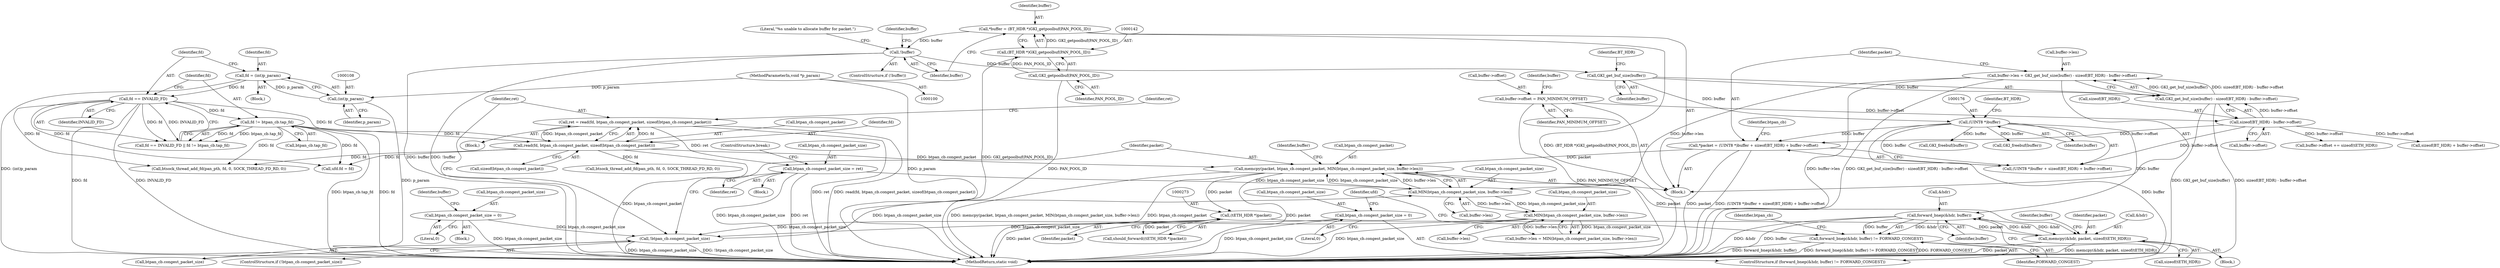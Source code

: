 digraph "0_Android_472271b153c5dc53c28beac55480a8d8434b2d5c_24@pointer" {
"1000297" [label="(Call,forward_bnep(&hdr, buffer))"];
"1000277" [label="(Call,memcpy(&hdr, packet, sizeof(tETH_HDR)))"];
"1000297" [label="(Call,forward_bnep(&hdr, buffer))"];
"1000175" [label="(Call,(UINT8 *)buffer)"];
"1000163" [label="(Call,GKI_get_buf_size(buffer))"];
"1000146" [label="(Call,!buffer)"];
"1000139" [label="(Call,*buffer = (BT_HDR *)GKI_getpoolbuf(PAN_POOL_ID))"];
"1000141" [label="(Call,(BT_HDR *)GKI_getpoolbuf(PAN_POOL_ID))"];
"1000143" [label="(Call,GKI_getpoolbuf(PAN_POOL_ID))"];
"1000272" [label="(Call,(tETH_HDR *)packet)"];
"1000240" [label="(Call,memcpy(packet, btpan_cb.congest_packet, MIN(btpan_cb.congest_packet_size, buffer->len)))"];
"1000172" [label="(Call,*packet = (UINT8 *)buffer + sizeof(BT_HDR) + buffer->offset)"];
"1000165" [label="(Call,sizeof(BT_HDR) - buffer->offset)"];
"1000153" [label="(Call,buffer->offset = PAN_MINIMUM_OFFSET)"];
"1000193" [label="(Call,read(fd, btpan_cb.congest_packet, sizeof(btpan_cb.congest_packet)))"];
"1000112" [label="(Call,fd == INVALID_FD)"];
"1000105" [label="(Call,fd = (int)p_param)"];
"1000107" [label="(Call,(int)p_param)"];
"1000101" [label="(MethodParameterIn,void *p_param)"];
"1000115" [label="(Call,fd != btpan_cb.tap_fd)"];
"1000245" [label="(Call,MIN(btpan_cb.congest_packet_size, buffer->len))"];
"1000185" [label="(Call,!btpan_cb.congest_packet_size)"];
"1000302" [label="(Call,btpan_cb.congest_packet_size = 0)"];
"1000315" [label="(Call,btpan_cb.congest_packet_size = 0)"];
"1000256" [label="(Call,MIN(btpan_cb.congest_packet_size, buffer->len))"];
"1000234" [label="(Call,btpan_cb.congest_packet_size = ret)"];
"1000191" [label="(Call,ret = read(fd, btpan_cb.congest_packet, sizeof(btpan_cb.congest_packet)))"];
"1000158" [label="(Call,buffer->len = GKI_get_buf_size(buffer) - sizeof(BT_HDR) - buffer->offset)"];
"1000162" [label="(Call,GKI_get_buf_size(buffer) - sizeof(BT_HDR) - buffer->offset)"];
"1000296" [label="(Call,forward_bnep(&hdr, buffer) != FORWARD_CONGEST)"];
"1000242" [label="(Call,btpan_cb.congest_packet)"];
"1000315" [label="(Call,btpan_cb.congest_packet_size = 0)"];
"1000186" [label="(Call,btpan_cb.congest_packet_size)"];
"1000257" [label="(Call,btpan_cb.congest_packet_size)"];
"1000137" [label="(Block,)"];
"1000301" [label="(Identifier,FORWARD_CONGEST)"];
"1000277" [label="(Call,memcpy(&hdr, packet, sizeof(tETH_HDR)))"];
"1000141" [label="(Call,(BT_HDR *)GKI_getpoolbuf(PAN_POOL_ID))"];
"1000117" [label="(Call,btpan_cb.tap_fd)"];
"1000271" [label="(Call,should_forward((tETH_HDR *)packet))"];
"1000146" [label="(Call,!buffer)"];
"1000178" [label="(Call,sizeof(BT_HDR) + buffer->offset)"];
"1000240" [label="(Call,memcpy(packet, btpan_cb.congest_packet, MIN(btpan_cb.congest_packet_size, buffer->len)))"];
"1000162" [label="(Call,GKI_get_buf_size(buffer) - sizeof(BT_HDR) - buffer->offset)"];
"1000304" [label="(Identifier,btpan_cb)"];
"1000275" [label="(Block,)"];
"1000241" [label="(Identifier,packet)"];
"1000116" [label="(Identifier,fd)"];
"1000195" [label="(Call,btpan_cb.congest_packet)"];
"1000154" [label="(Call,buffer->offset)"];
"1000115" [label="(Call,fd != btpan_cb.tap_fd)"];
"1000306" [label="(Literal,0)"];
"1000114" [label="(Identifier,INVALID_FD)"];
"1000145" [label="(ControlStructure,if (!buffer))"];
"1000234" [label="(Call,btpan_cb.congest_packet_size = ret)"];
"1000144" [label="(Identifier,PAN_POOL_ID)"];
"1000321" [label="(Identifier,buffer)"];
"1000319" [label="(Literal,0)"];
"1000177" [label="(Identifier,buffer)"];
"1000297" [label="(Call,forward_bnep(&hdr, buffer))"];
"1000143" [label="(Call,GKI_getpoolbuf(PAN_POOL_ID))"];
"1000167" [label="(Identifier,BT_HDR)"];
"1000256" [label="(Call,MIN(btpan_cb.congest_packet_size, buffer->len))"];
"1000252" [label="(Call,buffer->len = MIN(btpan_cb.congest_packet_size, buffer->len))"];
"1000109" [label="(Identifier,p_param)"];
"1000189" [label="(Block,)"];
"1000164" [label="(Identifier,buffer)"];
"1000160" [label="(Identifier,buffer)"];
"1000308" [label="(Block,)"];
"1000245" [label="(Call,MIN(btpan_cb.congest_packet_size, buffer->len))"];
"1000168" [label="(Call,buffer->offset)"];
"1000102" [label="(Block,)"];
"1000272" [label="(Call,(tETH_HDR *)packet)"];
"1000226" [label="(Call,btsock_thread_add_fd(pan_pth, fd, 0, SOCK_THREAD_FD_RD, 0))"];
"1000192" [label="(Identifier,ret)"];
"1000260" [label="(Call,buffer->len)"];
"1000351" [label="(Call,btsock_thread_add_fd(pan_pth, fd, 0, SOCK_THREAD_FD_RD, 0))"];
"1000296" [label="(Call,forward_bnep(&hdr, buffer) != FORWARD_CONGEST)"];
"1000285" [label="(Identifier,buffer)"];
"1000175" [label="(Call,(UINT8 *)buffer)"];
"1000224" [label="(Call,GKI_freebuf(buffer))"];
"1000281" [label="(Call,sizeof(tETH_HDR))"];
"1000249" [label="(Call,buffer->len)"];
"1000155" [label="(Identifier,buffer)"];
"1000157" [label="(Identifier,PAN_MINIMUM_OFFSET)"];
"1000303" [label="(Call,btpan_cb.congest_packet_size)"];
"1000111" [label="(Call,fd == INVALID_FD || fd != btpan_cb.tap_fd)"];
"1000204" [label="(Block,)"];
"1000101" [label="(MethodParameterIn,void *p_param)"];
"1000147" [label="(Identifier,buffer)"];
"1000289" [label="(Call,buffer->offset += sizeof(tETH_HDR))"];
"1000320" [label="(Call,GKI_freebuf(buffer))"];
"1000300" [label="(Identifier,buffer)"];
"1000153" [label="(Call,buffer->offset = PAN_MINIMUM_OFFSET)"];
"1000107" [label="(Call,(int)p_param)"];
"1000106" [label="(Identifier,fd)"];
"1000274" [label="(Identifier,packet)"];
"1000280" [label="(Identifier,packet)"];
"1000174" [label="(Call,(UINT8 *)buffer + sizeof(BT_HDR) + buffer->offset)"];
"1000150" [label="(Literal,\"%s unable to allocate buffer for packet.\")"];
"1000105" [label="(Call,fd = (int)p_param)"];
"1000158" [label="(Call,buffer->len = GKI_get_buf_size(buffer) - sizeof(BT_HDR) - buffer->offset)"];
"1000324" [label="(Identifier,ufd)"];
"1000254" [label="(Identifier,buffer)"];
"1000278" [label="(Call,&hdr)"];
"1000139" [label="(Call,*buffer = (BT_HDR *)GKI_getpoolbuf(PAN_POOL_ID))"];
"1000166" [label="(Call,sizeof(BT_HDR))"];
"1000198" [label="(Call,sizeof(btpan_cb.congest_packet))"];
"1000316" [label="(Call,btpan_cb.congest_packet_size)"];
"1000246" [label="(Call,btpan_cb.congest_packet_size)"];
"1000191" [label="(Call,ret = read(fd, btpan_cb.congest_packet, sizeof(btpan_cb.congest_packet)))"];
"1000194" [label="(Identifier,fd)"];
"1000180" [label="(Identifier,BT_HDR)"];
"1000295" [label="(ControlStructure,if (forward_bnep(&hdr, buffer) != FORWARD_CONGEST))"];
"1000140" [label="(Identifier,buffer)"];
"1000165" [label="(Call,sizeof(BT_HDR) - buffer->offset)"];
"1000113" [label="(Identifier,fd)"];
"1000184" [label="(ControlStructure,if (!btpan_cb.congest_packet_size))"];
"1000203" [label="(Identifier,ret)"];
"1000298" [label="(Call,&hdr)"];
"1000159" [label="(Call,buffer->len)"];
"1000187" [label="(Identifier,btpan_cb)"];
"1000112" [label="(Call,fd == INVALID_FD)"];
"1000163" [label="(Call,GKI_get_buf_size(buffer))"];
"1000322" [label="(Call,ufd.fd = fd)"];
"1000235" [label="(Call,btpan_cb.congest_packet_size)"];
"1000238" [label="(Identifier,ret)"];
"1000357" [label="(MethodReturn,static void)"];
"1000173" [label="(Identifier,packet)"];
"1000172" [label="(Call,*packet = (UINT8 *)buffer + sizeof(BT_HDR) + buffer->offset)"];
"1000185" [label="(Call,!btpan_cb.congest_packet_size)"];
"1000193" [label="(Call,read(fd, btpan_cb.congest_packet, sizeof(btpan_cb.congest_packet)))"];
"1000302" [label="(Call,btpan_cb.congest_packet_size = 0)"];
"1000239" [label="(ControlStructure,break;)"];
"1000297" -> "1000296"  [label="AST: "];
"1000297" -> "1000300"  [label="CFG: "];
"1000298" -> "1000297"  [label="AST: "];
"1000300" -> "1000297"  [label="AST: "];
"1000301" -> "1000297"  [label="CFG: "];
"1000297" -> "1000357"  [label="DDG: &hdr"];
"1000297" -> "1000357"  [label="DDG: buffer"];
"1000297" -> "1000277"  [label="DDG: &hdr"];
"1000297" -> "1000296"  [label="DDG: &hdr"];
"1000297" -> "1000296"  [label="DDG: buffer"];
"1000277" -> "1000297"  [label="DDG: &hdr"];
"1000175" -> "1000297"  [label="DDG: buffer"];
"1000277" -> "1000275"  [label="AST: "];
"1000277" -> "1000281"  [label="CFG: "];
"1000278" -> "1000277"  [label="AST: "];
"1000280" -> "1000277"  [label="AST: "];
"1000281" -> "1000277"  [label="AST: "];
"1000285" -> "1000277"  [label="CFG: "];
"1000277" -> "1000357"  [label="DDG: packet"];
"1000277" -> "1000357"  [label="DDG: memcpy(&hdr, packet, sizeof(tETH_HDR))"];
"1000272" -> "1000277"  [label="DDG: packet"];
"1000240" -> "1000277"  [label="DDG: packet"];
"1000175" -> "1000174"  [label="AST: "];
"1000175" -> "1000177"  [label="CFG: "];
"1000176" -> "1000175"  [label="AST: "];
"1000177" -> "1000175"  [label="AST: "];
"1000180" -> "1000175"  [label="CFG: "];
"1000175" -> "1000357"  [label="DDG: buffer"];
"1000175" -> "1000172"  [label="DDG: buffer"];
"1000175" -> "1000174"  [label="DDG: buffer"];
"1000163" -> "1000175"  [label="DDG: buffer"];
"1000175" -> "1000224"  [label="DDG: buffer"];
"1000175" -> "1000320"  [label="DDG: buffer"];
"1000163" -> "1000162"  [label="AST: "];
"1000163" -> "1000164"  [label="CFG: "];
"1000164" -> "1000163"  [label="AST: "];
"1000167" -> "1000163"  [label="CFG: "];
"1000163" -> "1000162"  [label="DDG: buffer"];
"1000146" -> "1000163"  [label="DDG: buffer"];
"1000146" -> "1000145"  [label="AST: "];
"1000146" -> "1000147"  [label="CFG: "];
"1000147" -> "1000146"  [label="AST: "];
"1000150" -> "1000146"  [label="CFG: "];
"1000155" -> "1000146"  [label="CFG: "];
"1000146" -> "1000357"  [label="DDG: !buffer"];
"1000146" -> "1000357"  [label="DDG: buffer"];
"1000139" -> "1000146"  [label="DDG: buffer"];
"1000139" -> "1000137"  [label="AST: "];
"1000139" -> "1000141"  [label="CFG: "];
"1000140" -> "1000139"  [label="AST: "];
"1000141" -> "1000139"  [label="AST: "];
"1000147" -> "1000139"  [label="CFG: "];
"1000139" -> "1000357"  [label="DDG: (BT_HDR *)GKI_getpoolbuf(PAN_POOL_ID)"];
"1000141" -> "1000139"  [label="DDG: GKI_getpoolbuf(PAN_POOL_ID)"];
"1000141" -> "1000143"  [label="CFG: "];
"1000142" -> "1000141"  [label="AST: "];
"1000143" -> "1000141"  [label="AST: "];
"1000141" -> "1000357"  [label="DDG: GKI_getpoolbuf(PAN_POOL_ID)"];
"1000143" -> "1000141"  [label="DDG: PAN_POOL_ID"];
"1000143" -> "1000144"  [label="CFG: "];
"1000144" -> "1000143"  [label="AST: "];
"1000143" -> "1000357"  [label="DDG: PAN_POOL_ID"];
"1000272" -> "1000271"  [label="AST: "];
"1000272" -> "1000274"  [label="CFG: "];
"1000273" -> "1000272"  [label="AST: "];
"1000274" -> "1000272"  [label="AST: "];
"1000271" -> "1000272"  [label="CFG: "];
"1000272" -> "1000357"  [label="DDG: packet"];
"1000272" -> "1000271"  [label="DDG: packet"];
"1000240" -> "1000272"  [label="DDG: packet"];
"1000240" -> "1000137"  [label="AST: "];
"1000240" -> "1000245"  [label="CFG: "];
"1000241" -> "1000240"  [label="AST: "];
"1000242" -> "1000240"  [label="AST: "];
"1000245" -> "1000240"  [label="AST: "];
"1000254" -> "1000240"  [label="CFG: "];
"1000240" -> "1000357"  [label="DDG: memcpy(packet, btpan_cb.congest_packet, MIN(btpan_cb.congest_packet_size, buffer->len))"];
"1000240" -> "1000357"  [label="DDG: btpan_cb.congest_packet"];
"1000240" -> "1000357"  [label="DDG: packet"];
"1000172" -> "1000240"  [label="DDG: packet"];
"1000193" -> "1000240"  [label="DDG: btpan_cb.congest_packet"];
"1000245" -> "1000240"  [label="DDG: btpan_cb.congest_packet_size"];
"1000245" -> "1000240"  [label="DDG: buffer->len"];
"1000172" -> "1000137"  [label="AST: "];
"1000172" -> "1000174"  [label="CFG: "];
"1000173" -> "1000172"  [label="AST: "];
"1000174" -> "1000172"  [label="AST: "];
"1000187" -> "1000172"  [label="CFG: "];
"1000172" -> "1000357"  [label="DDG: packet"];
"1000172" -> "1000357"  [label="DDG: (UINT8 *)buffer + sizeof(BT_HDR) + buffer->offset"];
"1000165" -> "1000172"  [label="DDG: buffer->offset"];
"1000165" -> "1000162"  [label="AST: "];
"1000165" -> "1000168"  [label="CFG: "];
"1000166" -> "1000165"  [label="AST: "];
"1000168" -> "1000165"  [label="AST: "];
"1000162" -> "1000165"  [label="CFG: "];
"1000165" -> "1000162"  [label="DDG: buffer->offset"];
"1000153" -> "1000165"  [label="DDG: buffer->offset"];
"1000165" -> "1000174"  [label="DDG: buffer->offset"];
"1000165" -> "1000178"  [label="DDG: buffer->offset"];
"1000165" -> "1000289"  [label="DDG: buffer->offset"];
"1000153" -> "1000137"  [label="AST: "];
"1000153" -> "1000157"  [label="CFG: "];
"1000154" -> "1000153"  [label="AST: "];
"1000157" -> "1000153"  [label="AST: "];
"1000160" -> "1000153"  [label="CFG: "];
"1000153" -> "1000357"  [label="DDG: PAN_MINIMUM_OFFSET"];
"1000193" -> "1000191"  [label="AST: "];
"1000193" -> "1000198"  [label="CFG: "];
"1000194" -> "1000193"  [label="AST: "];
"1000195" -> "1000193"  [label="AST: "];
"1000198" -> "1000193"  [label="AST: "];
"1000191" -> "1000193"  [label="CFG: "];
"1000193" -> "1000357"  [label="DDG: btpan_cb.congest_packet"];
"1000193" -> "1000191"  [label="DDG: fd"];
"1000193" -> "1000191"  [label="DDG: btpan_cb.congest_packet"];
"1000112" -> "1000193"  [label="DDG: fd"];
"1000115" -> "1000193"  [label="DDG: fd"];
"1000193" -> "1000226"  [label="DDG: fd"];
"1000193" -> "1000322"  [label="DDG: fd"];
"1000193" -> "1000351"  [label="DDG: fd"];
"1000112" -> "1000111"  [label="AST: "];
"1000112" -> "1000114"  [label="CFG: "];
"1000113" -> "1000112"  [label="AST: "];
"1000114" -> "1000112"  [label="AST: "];
"1000116" -> "1000112"  [label="CFG: "];
"1000111" -> "1000112"  [label="CFG: "];
"1000112" -> "1000357"  [label="DDG: INVALID_FD"];
"1000112" -> "1000357"  [label="DDG: fd"];
"1000112" -> "1000111"  [label="DDG: fd"];
"1000112" -> "1000111"  [label="DDG: INVALID_FD"];
"1000105" -> "1000112"  [label="DDG: fd"];
"1000112" -> "1000115"  [label="DDG: fd"];
"1000112" -> "1000322"  [label="DDG: fd"];
"1000112" -> "1000351"  [label="DDG: fd"];
"1000105" -> "1000102"  [label="AST: "];
"1000105" -> "1000107"  [label="CFG: "];
"1000106" -> "1000105"  [label="AST: "];
"1000107" -> "1000105"  [label="AST: "];
"1000113" -> "1000105"  [label="CFG: "];
"1000105" -> "1000357"  [label="DDG: (int)p_param"];
"1000107" -> "1000105"  [label="DDG: p_param"];
"1000107" -> "1000109"  [label="CFG: "];
"1000108" -> "1000107"  [label="AST: "];
"1000109" -> "1000107"  [label="AST: "];
"1000107" -> "1000357"  [label="DDG: p_param"];
"1000101" -> "1000107"  [label="DDG: p_param"];
"1000101" -> "1000100"  [label="AST: "];
"1000101" -> "1000357"  [label="DDG: p_param"];
"1000115" -> "1000111"  [label="AST: "];
"1000115" -> "1000117"  [label="CFG: "];
"1000116" -> "1000115"  [label="AST: "];
"1000117" -> "1000115"  [label="AST: "];
"1000111" -> "1000115"  [label="CFG: "];
"1000115" -> "1000357"  [label="DDG: btpan_cb.tap_fd"];
"1000115" -> "1000357"  [label="DDG: fd"];
"1000115" -> "1000111"  [label="DDG: fd"];
"1000115" -> "1000111"  [label="DDG: btpan_cb.tap_fd"];
"1000115" -> "1000322"  [label="DDG: fd"];
"1000115" -> "1000351"  [label="DDG: fd"];
"1000245" -> "1000249"  [label="CFG: "];
"1000246" -> "1000245"  [label="AST: "];
"1000249" -> "1000245"  [label="AST: "];
"1000185" -> "1000245"  [label="DDG: btpan_cb.congest_packet_size"];
"1000234" -> "1000245"  [label="DDG: btpan_cb.congest_packet_size"];
"1000158" -> "1000245"  [label="DDG: buffer->len"];
"1000245" -> "1000256"  [label="DDG: btpan_cb.congest_packet_size"];
"1000245" -> "1000256"  [label="DDG: buffer->len"];
"1000185" -> "1000184"  [label="AST: "];
"1000185" -> "1000186"  [label="CFG: "];
"1000186" -> "1000185"  [label="AST: "];
"1000192" -> "1000185"  [label="CFG: "];
"1000241" -> "1000185"  [label="CFG: "];
"1000185" -> "1000357"  [label="DDG: btpan_cb.congest_packet_size"];
"1000185" -> "1000357"  [label="DDG: !btpan_cb.congest_packet_size"];
"1000302" -> "1000185"  [label="DDG: btpan_cb.congest_packet_size"];
"1000315" -> "1000185"  [label="DDG: btpan_cb.congest_packet_size"];
"1000256" -> "1000185"  [label="DDG: btpan_cb.congest_packet_size"];
"1000302" -> "1000295"  [label="AST: "];
"1000302" -> "1000306"  [label="CFG: "];
"1000303" -> "1000302"  [label="AST: "];
"1000306" -> "1000302"  [label="AST: "];
"1000324" -> "1000302"  [label="CFG: "];
"1000302" -> "1000357"  [label="DDG: btpan_cb.congest_packet_size"];
"1000315" -> "1000308"  [label="AST: "];
"1000315" -> "1000319"  [label="CFG: "];
"1000316" -> "1000315"  [label="AST: "];
"1000319" -> "1000315"  [label="AST: "];
"1000321" -> "1000315"  [label="CFG: "];
"1000315" -> "1000357"  [label="DDG: btpan_cb.congest_packet_size"];
"1000256" -> "1000252"  [label="AST: "];
"1000256" -> "1000260"  [label="CFG: "];
"1000257" -> "1000256"  [label="AST: "];
"1000260" -> "1000256"  [label="AST: "];
"1000252" -> "1000256"  [label="CFG: "];
"1000256" -> "1000357"  [label="DDG: btpan_cb.congest_packet_size"];
"1000256" -> "1000252"  [label="DDG: btpan_cb.congest_packet_size"];
"1000256" -> "1000252"  [label="DDG: buffer->len"];
"1000234" -> "1000204"  [label="AST: "];
"1000234" -> "1000238"  [label="CFG: "];
"1000235" -> "1000234"  [label="AST: "];
"1000238" -> "1000234"  [label="AST: "];
"1000239" -> "1000234"  [label="CFG: "];
"1000234" -> "1000357"  [label="DDG: btpan_cb.congest_packet_size"];
"1000234" -> "1000357"  [label="DDG: ret"];
"1000191" -> "1000234"  [label="DDG: ret"];
"1000191" -> "1000189"  [label="AST: "];
"1000192" -> "1000191"  [label="AST: "];
"1000203" -> "1000191"  [label="CFG: "];
"1000191" -> "1000357"  [label="DDG: read(fd, btpan_cb.congest_packet, sizeof(btpan_cb.congest_packet))"];
"1000191" -> "1000357"  [label="DDG: ret"];
"1000158" -> "1000137"  [label="AST: "];
"1000158" -> "1000162"  [label="CFG: "];
"1000159" -> "1000158"  [label="AST: "];
"1000162" -> "1000158"  [label="AST: "];
"1000173" -> "1000158"  [label="CFG: "];
"1000158" -> "1000357"  [label="DDG: buffer->len"];
"1000158" -> "1000357"  [label="DDG: GKI_get_buf_size(buffer) - sizeof(BT_HDR) - buffer->offset"];
"1000162" -> "1000158"  [label="DDG: GKI_get_buf_size(buffer)"];
"1000162" -> "1000158"  [label="DDG: sizeof(BT_HDR) - buffer->offset"];
"1000162" -> "1000357"  [label="DDG: GKI_get_buf_size(buffer)"];
"1000162" -> "1000357"  [label="DDG: sizeof(BT_HDR) - buffer->offset"];
"1000296" -> "1000295"  [label="AST: "];
"1000296" -> "1000301"  [label="CFG: "];
"1000301" -> "1000296"  [label="AST: "];
"1000304" -> "1000296"  [label="CFG: "];
"1000324" -> "1000296"  [label="CFG: "];
"1000296" -> "1000357"  [label="DDG: forward_bnep(&hdr, buffer) != FORWARD_CONGEST"];
"1000296" -> "1000357"  [label="DDG: FORWARD_CONGEST"];
"1000296" -> "1000357"  [label="DDG: forward_bnep(&hdr, buffer)"];
}
